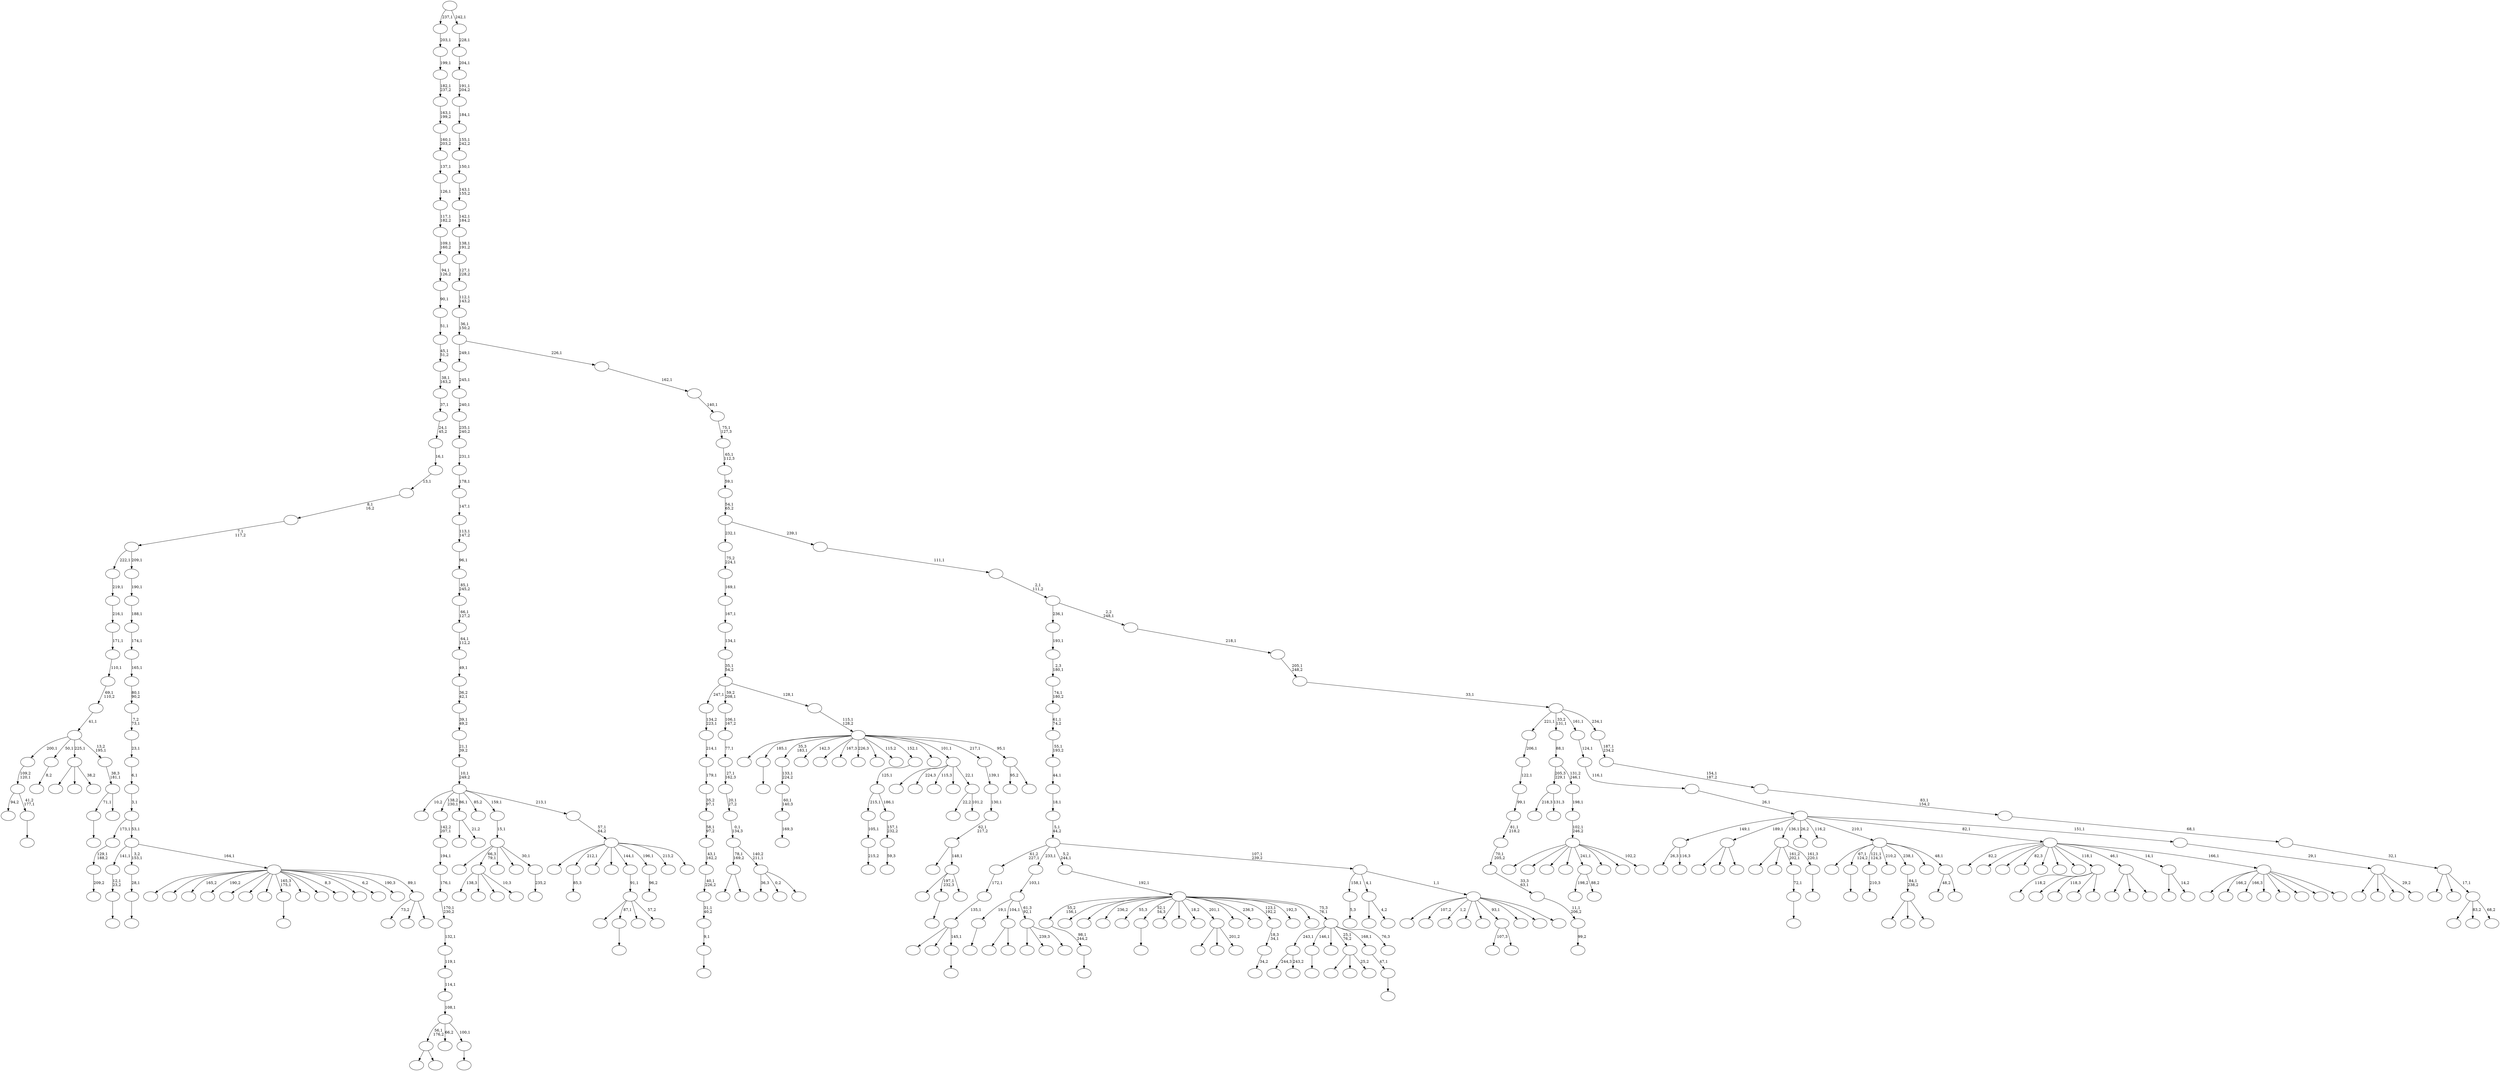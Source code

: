 digraph T {
	450 [label=""]
	449 [label=""]
	448 [label=""]
	447 [label=""]
	446 [label=""]
	445 [label=""]
	444 [label=""]
	443 [label=""]
	442 [label=""]
	441 [label=""]
	440 [label=""]
	439 [label=""]
	438 [label=""]
	437 [label=""]
	436 [label=""]
	435 [label=""]
	434 [label=""]
	433 [label=""]
	432 [label=""]
	431 [label=""]
	430 [label=""]
	429 [label=""]
	428 [label=""]
	427 [label=""]
	426 [label=""]
	425 [label=""]
	424 [label=""]
	423 [label=""]
	422 [label=""]
	421 [label=""]
	420 [label=""]
	419 [label=""]
	418 [label=""]
	417 [label=""]
	416 [label=""]
	415 [label=""]
	414 [label=""]
	413 [label=""]
	412 [label=""]
	411 [label=""]
	410 [label=""]
	409 [label=""]
	408 [label=""]
	407 [label=""]
	406 [label=""]
	405 [label=""]
	404 [label=""]
	403 [label=""]
	402 [label=""]
	401 [label=""]
	400 [label=""]
	399 [label=""]
	398 [label=""]
	397 [label=""]
	396 [label=""]
	395 [label=""]
	394 [label=""]
	393 [label=""]
	392 [label=""]
	391 [label=""]
	390 [label=""]
	389 [label=""]
	388 [label=""]
	387 [label=""]
	386 [label=""]
	385 [label=""]
	384 [label=""]
	383 [label=""]
	382 [label=""]
	381 [label=""]
	380 [label=""]
	379 [label=""]
	378 [label=""]
	377 [label=""]
	376 [label=""]
	375 [label=""]
	374 [label=""]
	373 [label=""]
	372 [label=""]
	371 [label=""]
	370 [label=""]
	369 [label=""]
	368 [label=""]
	367 [label=""]
	366 [label=""]
	365 [label=""]
	364 [label=""]
	363 [label=""]
	362 [label=""]
	361 [label=""]
	360 [label=""]
	359 [label=""]
	358 [label=""]
	357 [label=""]
	356 [label=""]
	355 [label=""]
	354 [label=""]
	353 [label=""]
	352 [label=""]
	351 [label=""]
	350 [label=""]
	349 [label=""]
	348 [label=""]
	347 [label=""]
	346 [label=""]
	345 [label=""]
	344 [label=""]
	343 [label=""]
	342 [label=""]
	341 [label=""]
	340 [label=""]
	339 [label=""]
	338 [label=""]
	337 [label=""]
	336 [label=""]
	335 [label=""]
	334 [label=""]
	333 [label=""]
	332 [label=""]
	331 [label=""]
	330 [label=""]
	329 [label=""]
	328 [label=""]
	327 [label=""]
	326 [label=""]
	325 [label=""]
	324 [label=""]
	323 [label=""]
	322 [label=""]
	321 [label=""]
	320 [label=""]
	319 [label=""]
	318 [label=""]
	317 [label=""]
	316 [label=""]
	315 [label=""]
	314 [label=""]
	313 [label=""]
	312 [label=""]
	311 [label=""]
	310 [label=""]
	309 [label=""]
	308 [label=""]
	307 [label=""]
	306 [label=""]
	305 [label=""]
	304 [label=""]
	303 [label=""]
	302 [label=""]
	301 [label=""]
	300 [label=""]
	299 [label=""]
	298 [label=""]
	297 [label=""]
	296 [label=""]
	295 [label=""]
	294 [label=""]
	293 [label=""]
	292 [label=""]
	291 [label=""]
	290 [label=""]
	289 [label=""]
	288 [label=""]
	287 [label=""]
	286 [label=""]
	285 [label=""]
	284 [label=""]
	283 [label=""]
	282 [label=""]
	281 [label=""]
	280 [label=""]
	279 [label=""]
	278 [label=""]
	277 [label=""]
	276 [label=""]
	275 [label=""]
	274 [label=""]
	273 [label=""]
	272 [label=""]
	271 [label=""]
	270 [label=""]
	269 [label=""]
	268 [label=""]
	267 [label=""]
	266 [label=""]
	265 [label=""]
	264 [label=""]
	263 [label=""]
	262 [label=""]
	261 [label=""]
	260 [label=""]
	259 [label=""]
	258 [label=""]
	257 [label=""]
	256 [label=""]
	255 [label=""]
	254 [label=""]
	253 [label=""]
	252 [label=""]
	251 [label=""]
	250 [label=""]
	249 [label=""]
	248 [label=""]
	247 [label=""]
	246 [label=""]
	245 [label=""]
	244 [label=""]
	243 [label=""]
	242 [label=""]
	241 [label=""]
	240 [label=""]
	239 [label=""]
	238 [label=""]
	237 [label=""]
	236 [label=""]
	235 [label=""]
	234 [label=""]
	233 [label=""]
	232 [label=""]
	231 [label=""]
	230 [label=""]
	229 [label=""]
	228 [label=""]
	227 [label=""]
	226 [label=""]
	225 [label=""]
	224 [label=""]
	223 [label=""]
	222 [label=""]
	221 [label=""]
	220 [label=""]
	219 [label=""]
	218 [label=""]
	217 [label=""]
	216 [label=""]
	215 [label=""]
	214 [label=""]
	213 [label=""]
	212 [label=""]
	211 [label=""]
	210 [label=""]
	209 [label=""]
	208 [label=""]
	207 [label=""]
	206 [label=""]
	205 [label=""]
	204 [label=""]
	203 [label=""]
	202 [label=""]
	201 [label=""]
	200 [label=""]
	199 [label=""]
	198 [label=""]
	197 [label=""]
	196 [label=""]
	195 [label=""]
	194 [label=""]
	193 [label=""]
	192 [label=""]
	191 [label=""]
	190 [label=""]
	189 [label=""]
	188 [label=""]
	187 [label=""]
	186 [label=""]
	185 [label=""]
	184 [label=""]
	183 [label=""]
	182 [label=""]
	181 [label=""]
	180 [label=""]
	179 [label=""]
	178 [label=""]
	177 [label=""]
	176 [label=""]
	175 [label=""]
	174 [label=""]
	173 [label=""]
	172 [label=""]
	171 [label=""]
	170 [label=""]
	169 [label=""]
	168 [label=""]
	167 [label=""]
	166 [label=""]
	165 [label=""]
	164 [label=""]
	163 [label=""]
	162 [label=""]
	161 [label=""]
	160 [label=""]
	159 [label=""]
	158 [label=""]
	157 [label=""]
	156 [label=""]
	155 [label=""]
	154 [label=""]
	153 [label=""]
	152 [label=""]
	151 [label=""]
	150 [label=""]
	149 [label=""]
	148 [label=""]
	147 [label=""]
	146 [label=""]
	145 [label=""]
	144 [label=""]
	143 [label=""]
	142 [label=""]
	141 [label=""]
	140 [label=""]
	139 [label=""]
	138 [label=""]
	137 [label=""]
	136 [label=""]
	135 [label=""]
	134 [label=""]
	133 [label=""]
	132 [label=""]
	131 [label=""]
	130 [label=""]
	129 [label=""]
	128 [label=""]
	127 [label=""]
	126 [label=""]
	125 [label=""]
	124 [label=""]
	123 [label=""]
	122 [label=""]
	121 [label=""]
	120 [label=""]
	119 [label=""]
	118 [label=""]
	117 [label=""]
	116 [label=""]
	115 [label=""]
	114 [label=""]
	113 [label=""]
	112 [label=""]
	111 [label=""]
	110 [label=""]
	109 [label=""]
	108 [label=""]
	107 [label=""]
	106 [label=""]
	105 [label=""]
	104 [label=""]
	103 [label=""]
	102 [label=""]
	101 [label=""]
	100 [label=""]
	99 [label=""]
	98 [label=""]
	97 [label=""]
	96 [label=""]
	95 [label=""]
	94 [label=""]
	93 [label=""]
	92 [label=""]
	91 [label=""]
	90 [label=""]
	89 [label=""]
	88 [label=""]
	87 [label=""]
	86 [label=""]
	85 [label=""]
	84 [label=""]
	83 [label=""]
	82 [label=""]
	81 [label=""]
	80 [label=""]
	79 [label=""]
	78 [label=""]
	77 [label=""]
	76 [label=""]
	75 [label=""]
	74 [label=""]
	73 [label=""]
	72 [label=""]
	71 [label=""]
	70 [label=""]
	69 [label=""]
	68 [label=""]
	67 [label=""]
	66 [label=""]
	65 [label=""]
	64 [label=""]
	63 [label=""]
	62 [label=""]
	61 [label=""]
	60 [label=""]
	59 [label=""]
	58 [label=""]
	57 [label=""]
	56 [label=""]
	55 [label=""]
	54 [label=""]
	53 [label=""]
	52 [label=""]
	51 [label=""]
	50 [label=""]
	49 [label=""]
	48 [label=""]
	47 [label=""]
	46 [label=""]
	45 [label=""]
	44 [label=""]
	43 [label=""]
	42 [label=""]
	41 [label=""]
	40 [label=""]
	39 [label=""]
	38 [label=""]
	37 [label=""]
	36 [label=""]
	35 [label=""]
	34 [label=""]
	33 [label=""]
	32 [label=""]
	31 [label=""]
	30 [label=""]
	29 [label=""]
	28 [label=""]
	27 [label=""]
	26 [label=""]
	25 [label=""]
	24 [label=""]
	23 [label=""]
	22 [label=""]
	21 [label=""]
	20 [label=""]
	19 [label=""]
	18 [label=""]
	17 [label=""]
	16 [label=""]
	15 [label=""]
	14 [label=""]
	13 [label=""]
	12 [label=""]
	11 [label=""]
	10 [label=""]
	9 [label=""]
	8 [label=""]
	7 [label=""]
	6 [label=""]
	5 [label=""]
	4 [label=""]
	3 [label=""]
	2 [label=""]
	1 [label=""]
	0 [label=""]
	449 -> 450 [label=""]
	448 -> 449 [label="98,1\n244,2"]
	436 -> 437 [label=""]
	434 -> 435 [label="5,3"]
	429 -> 438 [label="26,3"]
	429 -> 430 [label="116,3"]
	409 -> 410 [label=""]
	407 -> 408 [label=""]
	406 -> 407 [label="9,1"]
	405 -> 406 [label="31,1\n40,2"]
	404 -> 405 [label="40,1\n226,2"]
	403 -> 404 [label="43,1\n162,2"]
	402 -> 403 [label="58,1\n97,2"]
	401 -> 402 [label="35,2\n97,1"]
	400 -> 401 [label="179,1"]
	399 -> 400 [label="214,1"]
	398 -> 399 [label="134,2\n223,1"]
	387 -> 388 [label=""]
	385 -> 386 [label="169,3"]
	384 -> 385 [label="60,1\n140,3"]
	383 -> 384 [label="133,1\n224,2"]
	381 -> 382 [label=""]
	380 -> 427 [label=""]
	380 -> 424 [label=""]
	380 -> 381 [label="145,1"]
	379 -> 380 [label="135,1"]
	378 -> 379 [label="172,1"]
	376 -> 377 [label="85,3"]
	370 -> 371 [label="215,2"]
	369 -> 370 [label="105,1"]
	362 -> 414 [label=""]
	362 -> 363 [label=""]
	349 -> 425 [label=""]
	349 -> 394 [label=""]
	349 -> 350 [label=""]
	342 -> 343 [label=""]
	341 -> 362 [label="56,1\n176,2"]
	341 -> 358 [label="66,2"]
	341 -> 342 [label="100,1"]
	340 -> 341 [label="108,1"]
	339 -> 340 [label="114,1"]
	338 -> 339 [label="119,1"]
	337 -> 338 [label="132,1"]
	336 -> 337 [label="170,1\n230,2"]
	335 -> 336 [label="176,1"]
	334 -> 335 [label="194,1"]
	333 -> 334 [label="142,2\n207,1"]
	328 -> 329 [label=""]
	318 -> 319 [label=""]
	316 -> 317 [label=""]
	311 -> 444 [label="138,3"]
	311 -> 391 [label=""]
	311 -> 354 [label=""]
	311 -> 312 [label="10,3"]
	306 -> 307 [label=""]
	305 -> 306 [label="12,1\n23,2"]
	300 -> 301 [label="209,2"]
	299 -> 300 [label="129,1\n188,2"]
	296 -> 297 [label=""]
	295 -> 296 [label="72,1"]
	293 -> 294 [label=""]
	290 -> 291 [label="210,3"]
	287 -> 322 [label="198,2"]
	287 -> 288 [label="88,2"]
	285 -> 428 [label="244,3"]
	285 -> 286 [label="243,2"]
	282 -> 283 [label=""]
	281 -> 355 [label="94,2"]
	281 -> 282 [label="41,2\n177,1"]
	280 -> 281 [label="109,2\n120,1"]
	278 -> 279 [label=""]
	275 -> 276 [label=""]
	274 -> 442 [label=""]
	274 -> 345 [label=""]
	274 -> 295 [label="161,2\n202,1"]
	274 -> 275 [label="161,3\n220,1"]
	262 -> 263 [label="99,2"]
	261 -> 262 [label="11,1\n206,2"]
	260 -> 261 [label="33,3\n63,1"]
	259 -> 260 [label="70,1\n205,2"]
	258 -> 259 [label="81,1\n218,2"]
	257 -> 258 [label="99,1"]
	256 -> 257 [label="122,1"]
	255 -> 256 [label="206,1"]
	250 -> 389 [label=""]
	250 -> 253 [label=""]
	250 -> 251 [label="201,2"]
	248 -> 249 [label="8,2"]
	244 -> 433 [label=""]
	244 -> 316 [label="87,1"]
	244 -> 303 [label=""]
	244 -> 245 [label="57,2"]
	243 -> 244 [label="91,1"]
	241 -> 242 [label="59,3"]
	240 -> 241 [label="157,1\n232,2"]
	239 -> 369 [label="215,1"]
	239 -> 240 [label="186,1"]
	238 -> 239 [label="125,1"]
	236 -> 367 [label=""]
	236 -> 237 [label="21,2"]
	226 -> 413 [label=""]
	226 -> 227 [label=""]
	224 -> 332 [label="118,2"]
	224 -> 325 [label=""]
	224 -> 273 [label="118,3"]
	224 -> 228 [label=""]
	224 -> 225 [label=""]
	220 -> 431 [label=""]
	220 -> 330 [label=""]
	220 -> 221 [label="38,2"]
	218 -> 390 [label="218,3"]
	218 -> 219 [label="131,3"]
	215 -> 267 [label=""]
	215 -> 233 [label=""]
	215 -> 216 [label=""]
	213 -> 324 [label=""]
	213 -> 214 [label="14,2"]
	211 -> 313 [label=""]
	211 -> 212 [label=""]
	209 -> 445 [label=""]
	209 -> 432 [label=""]
	209 -> 210 [label="25,2"]
	207 -> 208 [label=""]
	206 -> 207 [label="28,1"]
	203 -> 373 [label=""]
	203 -> 204 [label="4,2"]
	201 -> 202 [label=""]
	200 -> 201 [label="47,1"]
	198 -> 199 [label="34,2"]
	197 -> 198 [label="18,3\n34,1"]
	190 -> 326 [label=""]
	190 -> 205 [label=""]
	190 -> 191 [label=""]
	189 -> 190 [label="84,1\n238,2"]
	187 -> 374 [label="36,3"]
	187 -> 308 [label="0,2"]
	187 -> 188 [label=""]
	186 -> 226 [label="78,1\n169,2"]
	186 -> 187 [label="140,2\n211,1"]
	185 -> 186 [label="0,1\n134,3"]
	184 -> 185 [label="20,1\n27,2"]
	183 -> 184 [label="27,1\n162,3"]
	182 -> 183 [label="77,1"]
	181 -> 182 [label="106,1\n167,2"]
	175 -> 176 [label="235,2"]
	174 -> 393 [label=""]
	174 -> 311 [label="66,3\n79,1"]
	174 -> 277 [label=""]
	174 -> 272 [label=""]
	174 -> 175 [label="30,1"]
	173 -> 174 [label="15,1"]
	171 -> 268 [label="107,3"]
	171 -> 172 [label=""]
	167 -> 168 [label="96,2"]
	163 -> 164 [label=""]
	160 -> 409 [label="71,1"]
	160 -> 161 [label=""]
	159 -> 160 [label="38,3\n181,1"]
	158 -> 280 [label="200,1"]
	158 -> 248 [label="50,1"]
	158 -> 220 [label="225,1"]
	158 -> 159 [label="13,2\n195,1"]
	157 -> 158 [label="41,1"]
	156 -> 157 [label="69,1\n110,2"]
	155 -> 156 [label="110,1"]
	154 -> 155 [label="171,1"]
	153 -> 154 [label="216,1"]
	152 -> 153 [label="219,1"]
	150 -> 352 [label=""]
	150 -> 270 [label="239,3"]
	150 -> 151 [label=""]
	149 -> 436 [label="19,1"]
	149 -> 211 [label="104,1"]
	149 -> 150 [label="61,3\n92,1"]
	148 -> 149 [label="103,1"]
	146 -> 392 [label="22,2"]
	146 -> 147 [label="101,2"]
	145 -> 420 [label=""]
	145 -> 353 [label="224,3"]
	145 -> 252 [label="115,3"]
	145 -> 230 [label=""]
	145 -> 146 [label="22,1"]
	142 -> 447 [label=""]
	142 -> 163 [label="197,1\n232,3"]
	142 -> 143 [label=""]
	141 -> 351 [label=""]
	141 -> 142 [label="148,1"]
	140 -> 141 [label="62,1\n217,2"]
	139 -> 140 [label="130,1"]
	138 -> 139 [label="139,1"]
	136 -> 269 [label="48,2"]
	136 -> 137 [label=""]
	135 -> 365 [label=""]
	135 -> 328 [label="67,1\n124,2"]
	135 -> 290 [label="121,1\n124,3"]
	135 -> 196 [label="210,2"]
	135 -> 189 [label="238,1"]
	135 -> 178 [label=""]
	135 -> 136 [label="48,1"]
	132 -> 285 [label="243,1"]
	132 -> 278 [label="146,1"]
	132 -> 264 [label=""]
	132 -> 209 [label="25,1\n76,2"]
	132 -> 200 [label="168,1"]
	132 -> 133 [label="76,3"]
	131 -> 448 [label="55,2\n156,1"]
	131 -> 426 [label=""]
	131 -> 423 [label=""]
	131 -> 360 [label="236,2"]
	131 -> 344 [label="55,3"]
	131 -> 318 [label="52,1\n54,3"]
	131 -> 304 [label=""]
	131 -> 284 [label=""]
	131 -> 266 [label="18,2"]
	131 -> 250 [label="201,1"]
	131 -> 247 [label=""]
	131 -> 217 [label="236,3"]
	131 -> 197 [label="123,1\n192,2"]
	131 -> 180 [label="192,3"]
	131 -> 166 [label=""]
	131 -> 132 [label="75,3\n76,1"]
	130 -> 131 [label="192,1"]
	128 -> 421 [label=""]
	128 -> 419 [label=""]
	128 -> 417 [label=""]
	128 -> 302 [label=""]
	128 -> 287 [label="241,1"]
	128 -> 193 [label=""]
	128 -> 169 [label=""]
	128 -> 129 [label="102,2"]
	127 -> 128 [label="102,1\n246,2"]
	126 -> 127 [label="198,1"]
	125 -> 218 [label="205,3\n229,1"]
	125 -> 126 [label="131,2\n246,1"]
	124 -> 125 [label="88,1"]
	122 -> 357 [label=""]
	122 -> 321 [label="107,2"]
	122 -> 320 [label="1,2"]
	122 -> 232 [label=""]
	122 -> 229 [label=""]
	122 -> 171 [label="93,1"]
	122 -> 162 [label=""]
	122 -> 144 [label=""]
	122 -> 123 [label=""]
	121 -> 434 [label="158,1"]
	121 -> 203 [label="4,1"]
	121 -> 122 [label="1,1"]
	120 -> 378 [label="61,2\n227,1"]
	120 -> 148 [label="233,1"]
	120 -> 130 [label="5,2\n244,1"]
	120 -> 121 [label="107,1\n239,2"]
	119 -> 120 [label="5,1\n44,2"]
	118 -> 119 [label="18,1"]
	117 -> 118 [label="44,1"]
	116 -> 117 [label="55,1\n193,2"]
	115 -> 116 [label="61,1\n74,2"]
	114 -> 115 [label="74,1\n180,2"]
	113 -> 114 [label="2,3\n180,1"]
	112 -> 113 [label="193,1"]
	110 -> 375 [label="95,2"]
	110 -> 111 [label=""]
	109 -> 446 [label=""]
	109 -> 387 [label="185,1"]
	109 -> 383 [label="35,3\n183,1"]
	109 -> 368 [label="142,3"]
	109 -> 364 [label=""]
	109 -> 361 [label="167,3"]
	109 -> 347 [label="226,3"]
	109 -> 346 [label=""]
	109 -> 309 [label="115,2"]
	109 -> 238 [label="152,1"]
	109 -> 223 [label=""]
	109 -> 145 [label="101,1"]
	109 -> 138 [label="217,1"]
	109 -> 110 [label="95,1"]
	108 -> 109 [label="115,1\n128,2"]
	107 -> 398 [label="247,1"]
	107 -> 181 [label="59,2\n208,1"]
	107 -> 108 [label="128,1"]
	106 -> 107 [label="35,1\n54,2"]
	105 -> 106 [label="134,1"]
	104 -> 105 [label="167,1"]
	103 -> 104 [label="169,1"]
	102 -> 103 [label="75,2\n224,1"]
	99 -> 422 [label=""]
	99 -> 376 [label="212,1"]
	99 -> 372 [label=""]
	99 -> 292 [label=""]
	99 -> 243 [label="144,1"]
	99 -> 167 [label="196,1"]
	99 -> 101 [label="213,2"]
	99 -> 100 [label=""]
	98 -> 99 [label="57,1\n64,2"]
	97 -> 395 [label="10,2"]
	97 -> 333 [label="138,2\n230,1"]
	97 -> 236 [label="86,1"]
	97 -> 179 [label="85,2"]
	97 -> 173 [label="159,1"]
	97 -> 98 [label="213,1"]
	96 -> 97 [label="10,1\n249,2"]
	95 -> 96 [label="21,1\n39,2"]
	94 -> 95 [label="39,1\n49,2"]
	93 -> 94 [label="36,2\n42,1"]
	92 -> 93 [label="49,1"]
	91 -> 92 [label="64,1\n112,2"]
	90 -> 91 [label="66,1\n127,2"]
	89 -> 90 [label="85,1\n245,2"]
	88 -> 89 [label="96,1"]
	87 -> 88 [label="113,1\n147,2"]
	86 -> 87 [label="147,1"]
	85 -> 86 [label="178,1"]
	84 -> 85 [label="231,1"]
	83 -> 84 [label="235,1\n240,2"]
	82 -> 83 [label="240,1"]
	81 -> 82 [label="245,1"]
	79 -> 415 [label=""]
	79 -> 366 [label="166,2"]
	79 -> 265 [label="166,3"]
	79 -> 222 [label=""]
	79 -> 195 [label=""]
	79 -> 177 [label=""]
	79 -> 134 [label=""]
	79 -> 80 [label=""]
	78 -> 443 [label="82,2"]
	78 -> 441 [label=""]
	78 -> 412 [label=""]
	78 -> 359 [label="82,3"]
	78 -> 356 [label=""]
	78 -> 323 [label=""]
	78 -> 310 [label=""]
	78 -> 224 [label="118,1"]
	78 -> 215 [label="46,1"]
	78 -> 213 [label="14,1"]
	78 -> 79 [label="166,1"]
	76 -> 315 [label="73,2"]
	76 -> 298 [label=""]
	76 -> 77 [label=""]
	75 -> 440 [label=""]
	75 -> 418 [label=""]
	75 -> 397 [label="165,2"]
	75 -> 396 [label="190,2"]
	75 -> 331 [label=""]
	75 -> 327 [label=""]
	75 -> 314 [label=""]
	75 -> 293 [label="165,3\n175,1"]
	75 -> 246 [label=""]
	75 -> 235 [label=""]
	75 -> 234 [label="8,3"]
	75 -> 231 [label=""]
	75 -> 194 [label="6,2"]
	75 -> 170 [label="190,3"]
	75 -> 76 [label="89,1"]
	74 -> 305 [label="141,1"]
	74 -> 206 [label="3,2\n153,1"]
	74 -> 75 [label="164,1"]
	73 -> 299 [label="173,1"]
	73 -> 74 [label="53,1"]
	72 -> 73 [label="3,1"]
	71 -> 72 [label="6,1"]
	70 -> 71 [label="23,1"]
	69 -> 70 [label="7,2\n73,1"]
	68 -> 69 [label="80,1\n90,2"]
	67 -> 68 [label="165,1"]
	66 -> 67 [label="174,1"]
	65 -> 66 [label="188,1"]
	64 -> 65 [label="190,1"]
	63 -> 152 [label="222,1"]
	63 -> 64 [label="209,1"]
	62 -> 63 [label="7,1\n117,2"]
	61 -> 62 [label="8,1\n16,2"]
	60 -> 61 [label="13,1"]
	59 -> 60 [label="16,1"]
	58 -> 59 [label="24,1\n45,2"]
	57 -> 58 [label="37,1"]
	56 -> 57 [label="38,1\n163,2"]
	55 -> 56 [label="45,1\n51,2"]
	54 -> 55 [label="51,1"]
	53 -> 54 [label="90,1"]
	52 -> 53 [label="94,1\n126,2"]
	51 -> 52 [label="109,1\n160,2"]
	50 -> 51 [label="117,1\n182,2"]
	49 -> 50 [label="126,1"]
	48 -> 49 [label="137,1"]
	47 -> 48 [label="160,1\n203,2"]
	46 -> 47 [label="163,1\n199,2"]
	45 -> 46 [label="182,1\n237,2"]
	44 -> 45 [label="199,1"]
	43 -> 44 [label="203,1"]
	41 -> 411 [label=""]
	41 -> 348 [label=""]
	41 -> 192 [label=""]
	41 -> 42 [label="29,2"]
	40 -> 41 [label="29,1"]
	39 -> 429 [label="149,1"]
	39 -> 349 [label="189,1"]
	39 -> 274 [label="136,1"]
	39 -> 271 [label="26,2"]
	39 -> 165 [label="116,2"]
	39 -> 135 [label="210,1"]
	39 -> 78 [label="82,1"]
	39 -> 40 [label="151,1"]
	38 -> 39 [label="26,1"]
	37 -> 38 [label="116,1"]
	36 -> 37 [label="124,1"]
	34 -> 439 [label=""]
	34 -> 254 [label="83,2"]
	34 -> 35 [label="68,2"]
	33 -> 416 [label=""]
	33 -> 289 [label=""]
	33 -> 34 [label="17,1"]
	32 -> 33 [label="32,1"]
	31 -> 32 [label="68,1"]
	30 -> 31 [label="83,1\n154,2"]
	29 -> 30 [label="154,1\n187,2"]
	28 -> 29 [label="187,1\n234,2"]
	27 -> 255 [label="221,1"]
	27 -> 124 [label="33,2\n131,1"]
	27 -> 36 [label="161,1"]
	27 -> 28 [label="234,1"]
	26 -> 27 [label="33,1"]
	25 -> 26 [label="205,1\n248,2"]
	24 -> 25 [label="218,1"]
	23 -> 112 [label="236,1"]
	23 -> 24 [label="2,2\n248,1"]
	22 -> 23 [label="2,1\n111,2"]
	21 -> 22 [label="111,1"]
	20 -> 102 [label="232,1"]
	20 -> 21 [label="239,1"]
	19 -> 20 [label="54,1\n65,2"]
	18 -> 19 [label="59,1"]
	17 -> 18 [label="65,1\n112,3"]
	16 -> 17 [label="75,1\n127,3"]
	15 -> 16 [label="140,1"]
	14 -> 15 [label="162,1"]
	13 -> 81 [label="249,1"]
	13 -> 14 [label="226,1"]
	12 -> 13 [label="36,1\n150,2"]
	11 -> 12 [label="112,1\n143,2"]
	10 -> 11 [label="127,1\n228,2"]
	9 -> 10 [label="138,1\n191,2"]
	8 -> 9 [label="142,1\n184,2"]
	7 -> 8 [label="143,1\n155,2"]
	6 -> 7 [label="150,1"]
	5 -> 6 [label="155,1\n242,2"]
	4 -> 5 [label="184,1"]
	3 -> 4 [label="191,1\n204,2"]
	2 -> 3 [label="204,1"]
	1 -> 2 [label="228,1"]
	0 -> 43 [label="237,1"]
	0 -> 1 [label="242,1"]
}

